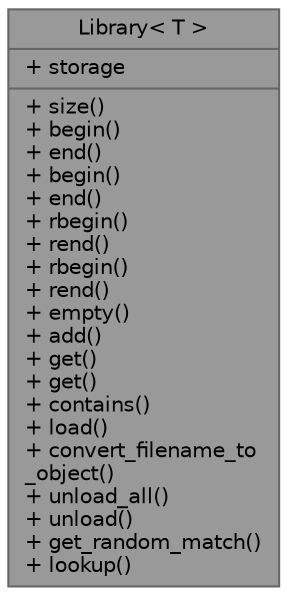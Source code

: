 digraph "Library&lt; T &gt;"
{
 // LATEX_PDF_SIZE
  bgcolor="transparent";
  edge [fontname=Helvetica,fontsize=10,labelfontname=Helvetica,labelfontsize=10];
  node [fontname=Helvetica,fontsize=10,shape=box,height=0.2,width=0.4];
  Node1 [shape=record,label="{Library\< T \>\n|+ storage\l|+ size()\l+ begin()\l+ end()\l+ begin()\l+ end()\l+ rbegin()\l+ rend()\l+ rbegin()\l+ rend()\l+ empty()\l+ add()\l+ get()\l+ get()\l+ contains()\l+ load()\l+ convert_filename_to\l_object()\l+ unload_all()\l+ unload()\l+ get_random_match()\l+ lookup()\l}",height=0.2,width=0.4,color="gray40", fillcolor="grey60", style="filled", fontcolor="black",tooltip=" "];
}
